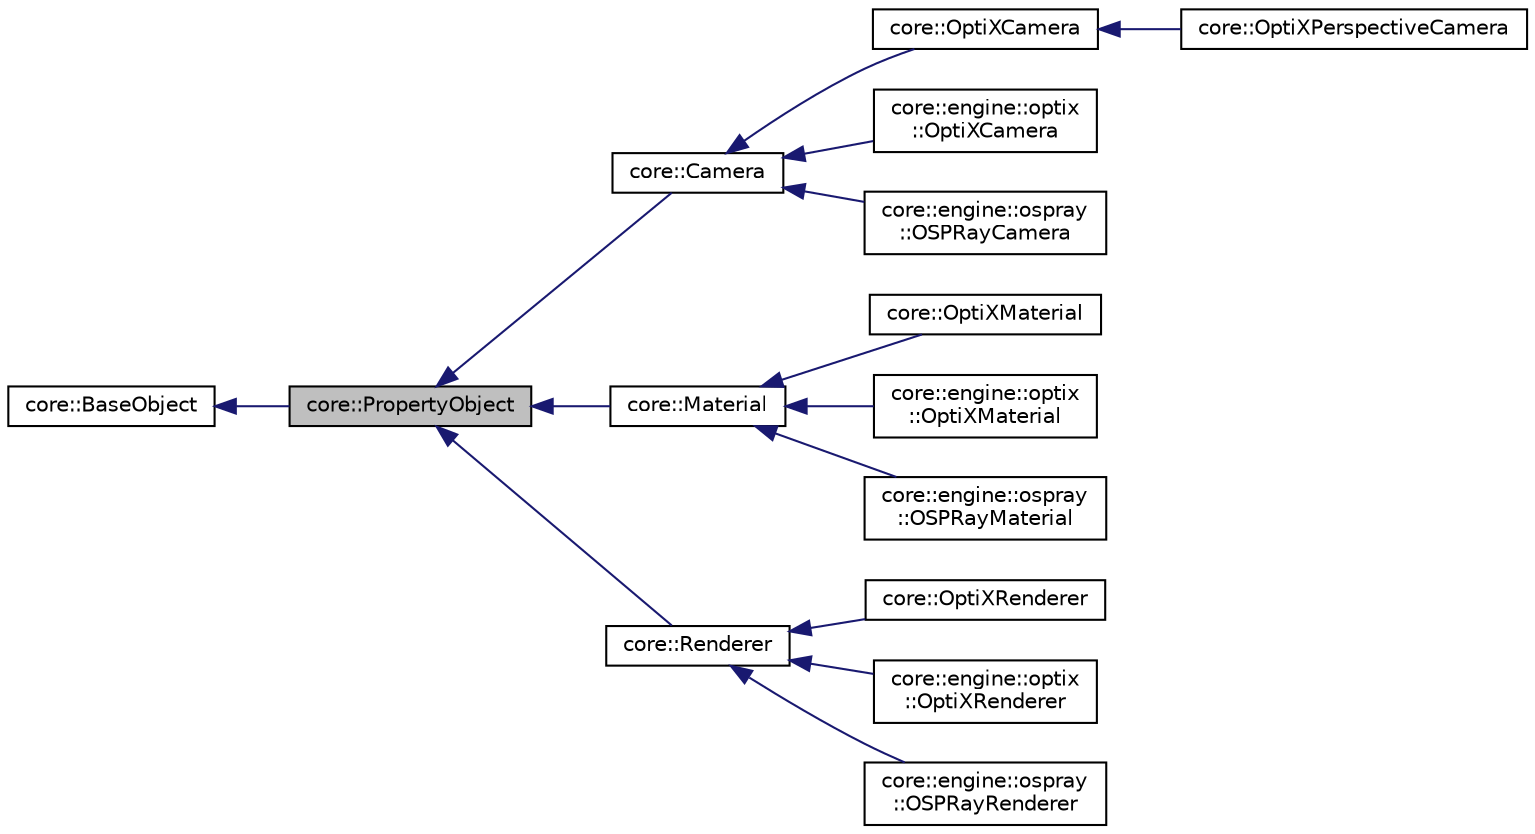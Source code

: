 digraph "core::PropertyObject"
{
 // LATEX_PDF_SIZE
  edge [fontname="Helvetica",fontsize="10",labelfontname="Helvetica",labelfontsize="10"];
  node [fontname="Helvetica",fontsize="10",shape=record];
  rankdir="LR";
  Node1 [label="core::PropertyObject",height=0.2,width=0.4,color="black", fillcolor="grey75", style="filled", fontcolor="black",tooltip=" "];
  Node2 -> Node1 [dir="back",color="midnightblue",fontsize="10",style="solid",fontname="Helvetica"];
  Node2 [label="core::BaseObject",height=0.2,width=0.4,color="black", fillcolor="white", style="filled",URL="$d1/dc6/classcore_1_1BaseObject.html",tooltip=" "];
  Node1 -> Node3 [dir="back",color="midnightblue",fontsize="10",style="solid",fontname="Helvetica"];
  Node3 [label="core::Camera",height=0.2,width=0.4,color="black", fillcolor="white", style="filled",URL="$d6/da7/classcore_1_1Camera.html",tooltip="The Camera class is an abstract interface for a camera in a 3D graphics application...."];
  Node3 -> Node4 [dir="back",color="midnightblue",fontsize="10",style="solid",fontname="Helvetica"];
  Node4 [label="core::OptiXCamera",height=0.2,width=0.4,color="black", fillcolor="white", style="filled",URL="$d7/d8e/classcore_1_1OptiXCamera.html",tooltip=" "];
  Node4 -> Node5 [dir="back",color="midnightblue",fontsize="10",style="solid",fontname="Helvetica"];
  Node5 [label="core::OptiXPerspectiveCamera",height=0.2,width=0.4,color="black", fillcolor="white", style="filled",URL="$d7/de4/classcore_1_1OptiXPerspectiveCamera.html",tooltip=" "];
  Node3 -> Node6 [dir="back",color="midnightblue",fontsize="10",style="solid",fontname="Helvetica"];
  Node6 [label="core::engine::optix\l::OptiXCamera",height=0.2,width=0.4,color="black", fillcolor="white", style="filled",URL="$d4/d9d/classcore_1_1engine_1_1optix_1_1OptiXCamera.html",tooltip=" "];
  Node3 -> Node7 [dir="back",color="midnightblue",fontsize="10",style="solid",fontname="Helvetica"];
  Node7 [label="core::engine::ospray\l::OSPRayCamera",height=0.2,width=0.4,color="black", fillcolor="white", style="filled",URL="$dc/d0e/classcore_1_1engine_1_1ospray_1_1OSPRayCamera.html",tooltip=" "];
  Node1 -> Node8 [dir="back",color="midnightblue",fontsize="10",style="solid",fontname="Helvetica"];
  Node8 [label="core::Material",height=0.2,width=0.4,color="black", fillcolor="white", style="filled",URL="$d3/d69/classcore_1_1Material.html",tooltip="The class that represents the material object. This class is derived from PropertyObject and provides..."];
  Node8 -> Node9 [dir="back",color="midnightblue",fontsize="10",style="solid",fontname="Helvetica"];
  Node9 [label="core::OptiXMaterial",height=0.2,width=0.4,color="black", fillcolor="white", style="filled",URL="$df/d9b/classcore_1_1OptiXMaterial.html",tooltip=" "];
  Node8 -> Node10 [dir="back",color="midnightblue",fontsize="10",style="solid",fontname="Helvetica"];
  Node10 [label="core::engine::optix\l::OptiXMaterial",height=0.2,width=0.4,color="black", fillcolor="white", style="filled",URL="$dd/dff/classcore_1_1engine_1_1optix_1_1OptiXMaterial.html",tooltip=" "];
  Node8 -> Node11 [dir="back",color="midnightblue",fontsize="10",style="solid",fontname="Helvetica"];
  Node11 [label="core::engine::ospray\l::OSPRayMaterial",height=0.2,width=0.4,color="black", fillcolor="white", style="filled",URL="$d7/dda/classcore_1_1engine_1_1ospray_1_1OSPRayMaterial.html",tooltip=" "];
  Node1 -> Node12 [dir="back",color="midnightblue",fontsize="10",style="solid",fontname="Helvetica"];
  Node12 [label="core::Renderer",height=0.2,width=0.4,color="black", fillcolor="white", style="filled",URL="$dd/d5b/classcore_1_1Renderer.html",tooltip="Renderer class inherits from PropertyObject class The Renderer class has methods to render a FrameBuf..."];
  Node12 -> Node13 [dir="back",color="midnightblue",fontsize="10",style="solid",fontname="Helvetica"];
  Node13 [label="core::OptiXRenderer",height=0.2,width=0.4,color="black", fillcolor="white", style="filled",URL="$d4/d9b/classcore_1_1OptiXRenderer.html",tooltip=" "];
  Node12 -> Node14 [dir="back",color="midnightblue",fontsize="10",style="solid",fontname="Helvetica"];
  Node14 [label="core::engine::optix\l::OptiXRenderer",height=0.2,width=0.4,color="black", fillcolor="white", style="filled",URL="$d5/dd9/classcore_1_1engine_1_1optix_1_1OptiXRenderer.html",tooltip=" "];
  Node12 -> Node15 [dir="back",color="midnightblue",fontsize="10",style="solid",fontname="Helvetica"];
  Node15 [label="core::engine::ospray\l::OSPRayRenderer",height=0.2,width=0.4,color="black", fillcolor="white", style="filled",URL="$d2/dbb/classcore_1_1engine_1_1ospray_1_1OSPRayRenderer.html",tooltip=" "];
}
